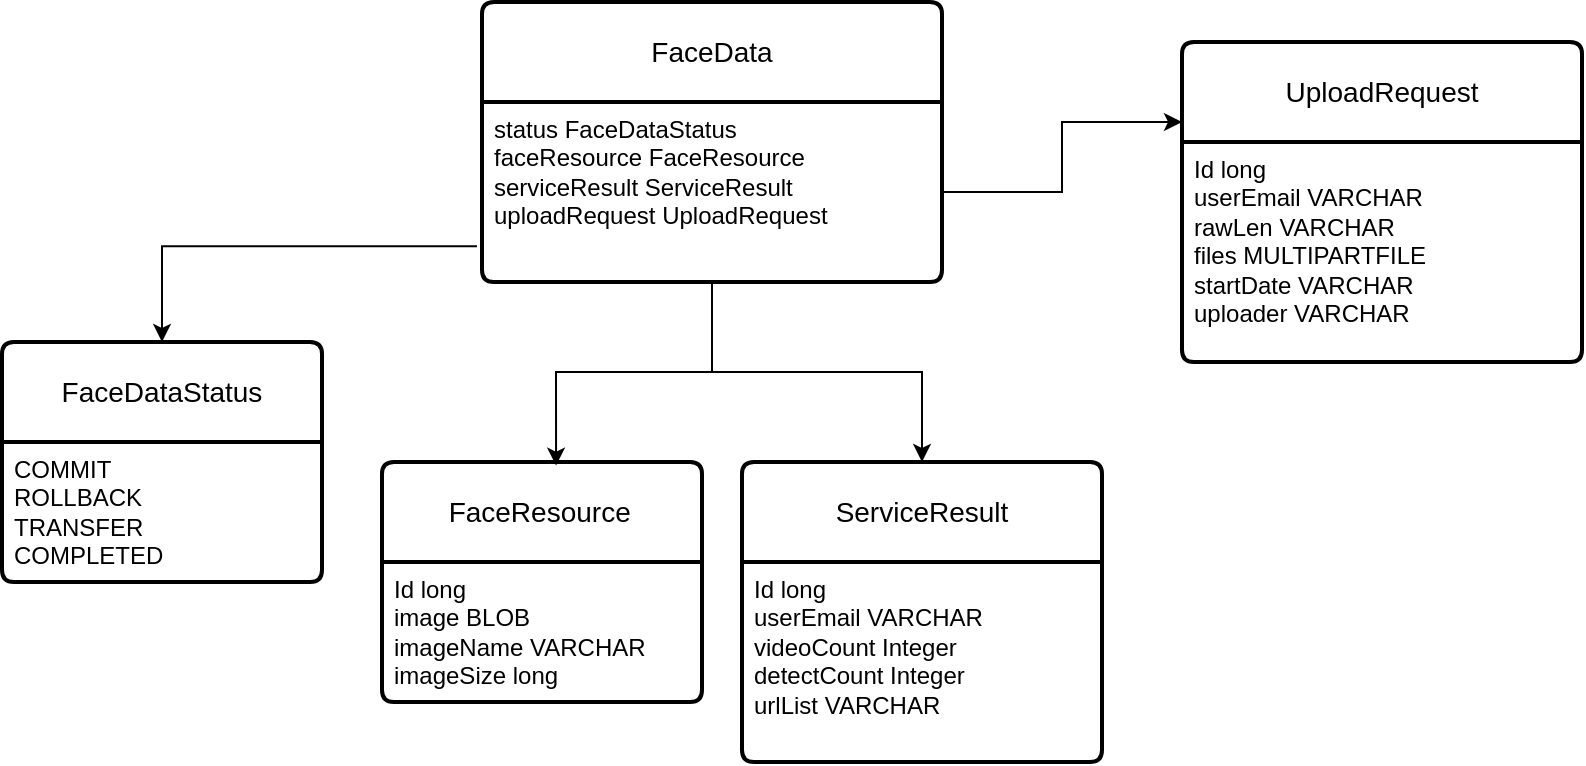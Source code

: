 <mxfile version="22.1.21" type="github">
  <diagram name="페이지-1" id="D2GqJ9QGWxiTX8Kcq3rf">
    <mxGraphModel dx="1481" dy="1909" grid="1" gridSize="10" guides="1" tooltips="1" connect="1" arrows="1" fold="1" page="1" pageScale="1" pageWidth="827" pageHeight="1169" math="0" shadow="0">
      <root>
        <mxCell id="0" />
        <mxCell id="1" parent="0" />
        <mxCell id="WJzGjXHDjndigrRj7wi2-123" value="FaceDataStatus" style="swimlane;childLayout=stackLayout;horizontal=1;startSize=50;horizontalStack=0;rounded=1;fontSize=14;fontStyle=0;strokeWidth=2;resizeParent=0;resizeLast=1;shadow=0;dashed=0;align=center;arcSize=4;whiteSpace=wrap;html=1;" vertex="1" parent="1">
          <mxGeometry x="200" y="10" width="160" height="120" as="geometry" />
        </mxCell>
        <mxCell id="WJzGjXHDjndigrRj7wi2-124" value="COMMIT&lt;br&gt;ROLLBACK&lt;br&gt;TRANSFER&lt;br&gt;COMPLETED" style="align=left;strokeColor=none;fillColor=none;spacingLeft=4;fontSize=12;verticalAlign=top;resizable=0;rotatable=0;part=1;html=1;" vertex="1" parent="WJzGjXHDjndigrRj7wi2-123">
          <mxGeometry y="50" width="160" height="70" as="geometry" />
        </mxCell>
        <mxCell id="WJzGjXHDjndigrRj7wi2-125" value="FaceResource&lt;span style=&quot;white-space: pre;&quot;&gt;&#x9;&lt;/span&gt;" style="swimlane;childLayout=stackLayout;horizontal=1;startSize=50;horizontalStack=0;rounded=1;fontSize=14;fontStyle=0;strokeWidth=2;resizeParent=0;resizeLast=1;shadow=0;dashed=0;align=center;arcSize=4;whiteSpace=wrap;html=1;" vertex="1" parent="1">
          <mxGeometry x="390" y="70" width="160" height="120" as="geometry" />
        </mxCell>
        <mxCell id="WJzGjXHDjndigrRj7wi2-126" value="Id long&lt;br&gt;image BLOB&lt;br&gt;imageName VARCHAR&lt;br&gt;imageSize long" style="align=left;strokeColor=none;fillColor=none;spacingLeft=4;fontSize=12;verticalAlign=top;resizable=0;rotatable=0;part=1;html=1;" vertex="1" parent="WJzGjXHDjndigrRj7wi2-125">
          <mxGeometry y="50" width="160" height="70" as="geometry" />
        </mxCell>
        <mxCell id="WJzGjXHDjndigrRj7wi2-129" value="FaceData" style="swimlane;childLayout=stackLayout;horizontal=1;startSize=50;horizontalStack=0;rounded=1;fontSize=14;fontStyle=0;strokeWidth=2;resizeParent=0;resizeLast=1;shadow=0;dashed=0;align=center;arcSize=4;whiteSpace=wrap;html=1;" vertex="1" parent="1">
          <mxGeometry x="440" y="-160" width="230" height="140" as="geometry">
            <mxRectangle x="440" y="-160" width="100" height="50" as="alternateBounds" />
          </mxGeometry>
        </mxCell>
        <mxCell id="WJzGjXHDjndigrRj7wi2-130" value="status FaceDataStatus&lt;br&gt;faceResource FaceResource&lt;br&gt;serviceResult ServiceResult&lt;br&gt;uploadRequest UploadRequest" style="align=left;strokeColor=none;fillColor=none;spacingLeft=4;fontSize=12;verticalAlign=top;resizable=0;rotatable=0;part=1;html=1;" vertex="1" parent="WJzGjXHDjndigrRj7wi2-129">
          <mxGeometry y="50" width="230" height="90" as="geometry" />
        </mxCell>
        <mxCell id="WJzGjXHDjndigrRj7wi2-133" value="" style="edgeStyle=orthogonalEdgeStyle;rounded=0;orthogonalLoop=1;jettySize=auto;html=1;entryX=0.544;entryY=0.015;entryDx=0;entryDy=0;entryPerimeter=0;" edge="1" parent="1" source="WJzGjXHDjndigrRj7wi2-130" target="WJzGjXHDjndigrRj7wi2-125">
          <mxGeometry relative="1" as="geometry" />
        </mxCell>
        <mxCell id="WJzGjXHDjndigrRj7wi2-134" value="" style="edgeStyle=orthogonalEdgeStyle;rounded=0;orthogonalLoop=1;jettySize=auto;html=1;entryX=0.5;entryY=0;entryDx=0;entryDy=0;exitX=0.5;exitY=1;exitDx=0;exitDy=0;" edge="1" parent="1" source="WJzGjXHDjndigrRj7wi2-130" target="WJzGjXHDjndigrRj7wi2-143">
          <mxGeometry relative="1" as="geometry">
            <mxPoint x="565" y="-10" as="sourcePoint" />
            <mxPoint x="487" y="22" as="targetPoint" />
          </mxGeometry>
        </mxCell>
        <mxCell id="WJzGjXHDjndigrRj7wi2-135" value="" style="edgeStyle=orthogonalEdgeStyle;rounded=0;orthogonalLoop=1;jettySize=auto;html=1;entryX=0.5;entryY=0;entryDx=0;entryDy=0;exitX=-0.011;exitY=0.801;exitDx=0;exitDy=0;exitPerimeter=0;" edge="1" parent="1" source="WJzGjXHDjndigrRj7wi2-130" target="WJzGjXHDjndigrRj7wi2-123">
          <mxGeometry relative="1" as="geometry">
            <mxPoint x="565" y="-10" as="sourcePoint" />
            <mxPoint x="487" y="22" as="targetPoint" />
          </mxGeometry>
        </mxCell>
        <mxCell id="WJzGjXHDjndigrRj7wi2-137" value="UploadRequest" style="swimlane;childLayout=stackLayout;horizontal=1;startSize=50;horizontalStack=0;rounded=1;fontSize=14;fontStyle=0;strokeWidth=2;resizeParent=0;resizeLast=1;shadow=0;dashed=0;align=center;arcSize=4;whiteSpace=wrap;html=1;" vertex="1" parent="1">
          <mxGeometry x="790" y="-140" width="200" height="160" as="geometry" />
        </mxCell>
        <mxCell id="WJzGjXHDjndigrRj7wi2-138" value="Id long&lt;br&gt;userEmail VARCHAR&lt;br&gt;rawLen VARCHAR&lt;br&gt;files MULTIPARTFILE&lt;br&gt;startDate VARCHAR&lt;br&gt;uploader VARCHAR&lt;br&gt;" style="align=left;strokeColor=none;fillColor=none;spacingLeft=4;fontSize=12;verticalAlign=top;resizable=0;rotatable=0;part=1;html=1;" vertex="1" parent="WJzGjXHDjndigrRj7wi2-137">
          <mxGeometry y="50" width="200" height="110" as="geometry" />
        </mxCell>
        <mxCell id="WJzGjXHDjndigrRj7wi2-139" value="" style="edgeStyle=orthogonalEdgeStyle;rounded=0;orthogonalLoop=1;jettySize=auto;html=1;entryX=0;entryY=0.25;entryDx=0;entryDy=0;" edge="1" parent="1" source="WJzGjXHDjndigrRj7wi2-130" target="WJzGjXHDjndigrRj7wi2-137">
          <mxGeometry relative="1" as="geometry" />
        </mxCell>
        <mxCell id="WJzGjXHDjndigrRj7wi2-143" value="ServiceResult" style="swimlane;childLayout=stackLayout;horizontal=1;startSize=50;horizontalStack=0;rounded=1;fontSize=14;fontStyle=0;strokeWidth=2;resizeParent=0;resizeLast=1;shadow=0;dashed=0;align=center;arcSize=4;whiteSpace=wrap;html=1;" vertex="1" parent="1">
          <mxGeometry x="570" y="70" width="180" height="150" as="geometry" />
        </mxCell>
        <mxCell id="WJzGjXHDjndigrRj7wi2-144" value="Id long&lt;br&gt;userEmail VARCHAR&lt;br&gt;videoCount Integer&lt;br&gt;detectCount Integer&lt;br&gt;urlList VARCHAR" style="align=left;strokeColor=none;fillColor=none;spacingLeft=4;fontSize=12;verticalAlign=top;resizable=0;rotatable=0;part=1;html=1;" vertex="1" parent="WJzGjXHDjndigrRj7wi2-143">
          <mxGeometry y="50" width="180" height="100" as="geometry" />
        </mxCell>
      </root>
    </mxGraphModel>
  </diagram>
</mxfile>
